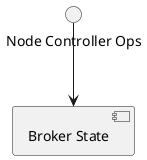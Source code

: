 @startuml
interface "Node Controller Ops" as vbops
component "Broker State" as vbstate
!ifdef VERBOSE
component "Describe Ops" as vbdescribe
component "Control Ops" as vbcontrol
component "Broker Async Workers" as vbworkers
vbops -down-> vbdescribe
vbops -down-> vbcontrol
vbcontrol -left-> vbstate
vbdescribe .right-> vbstate
vbworkers -up-> vbstate
!else
vbops -down-> vbstate
!endif
@enduml